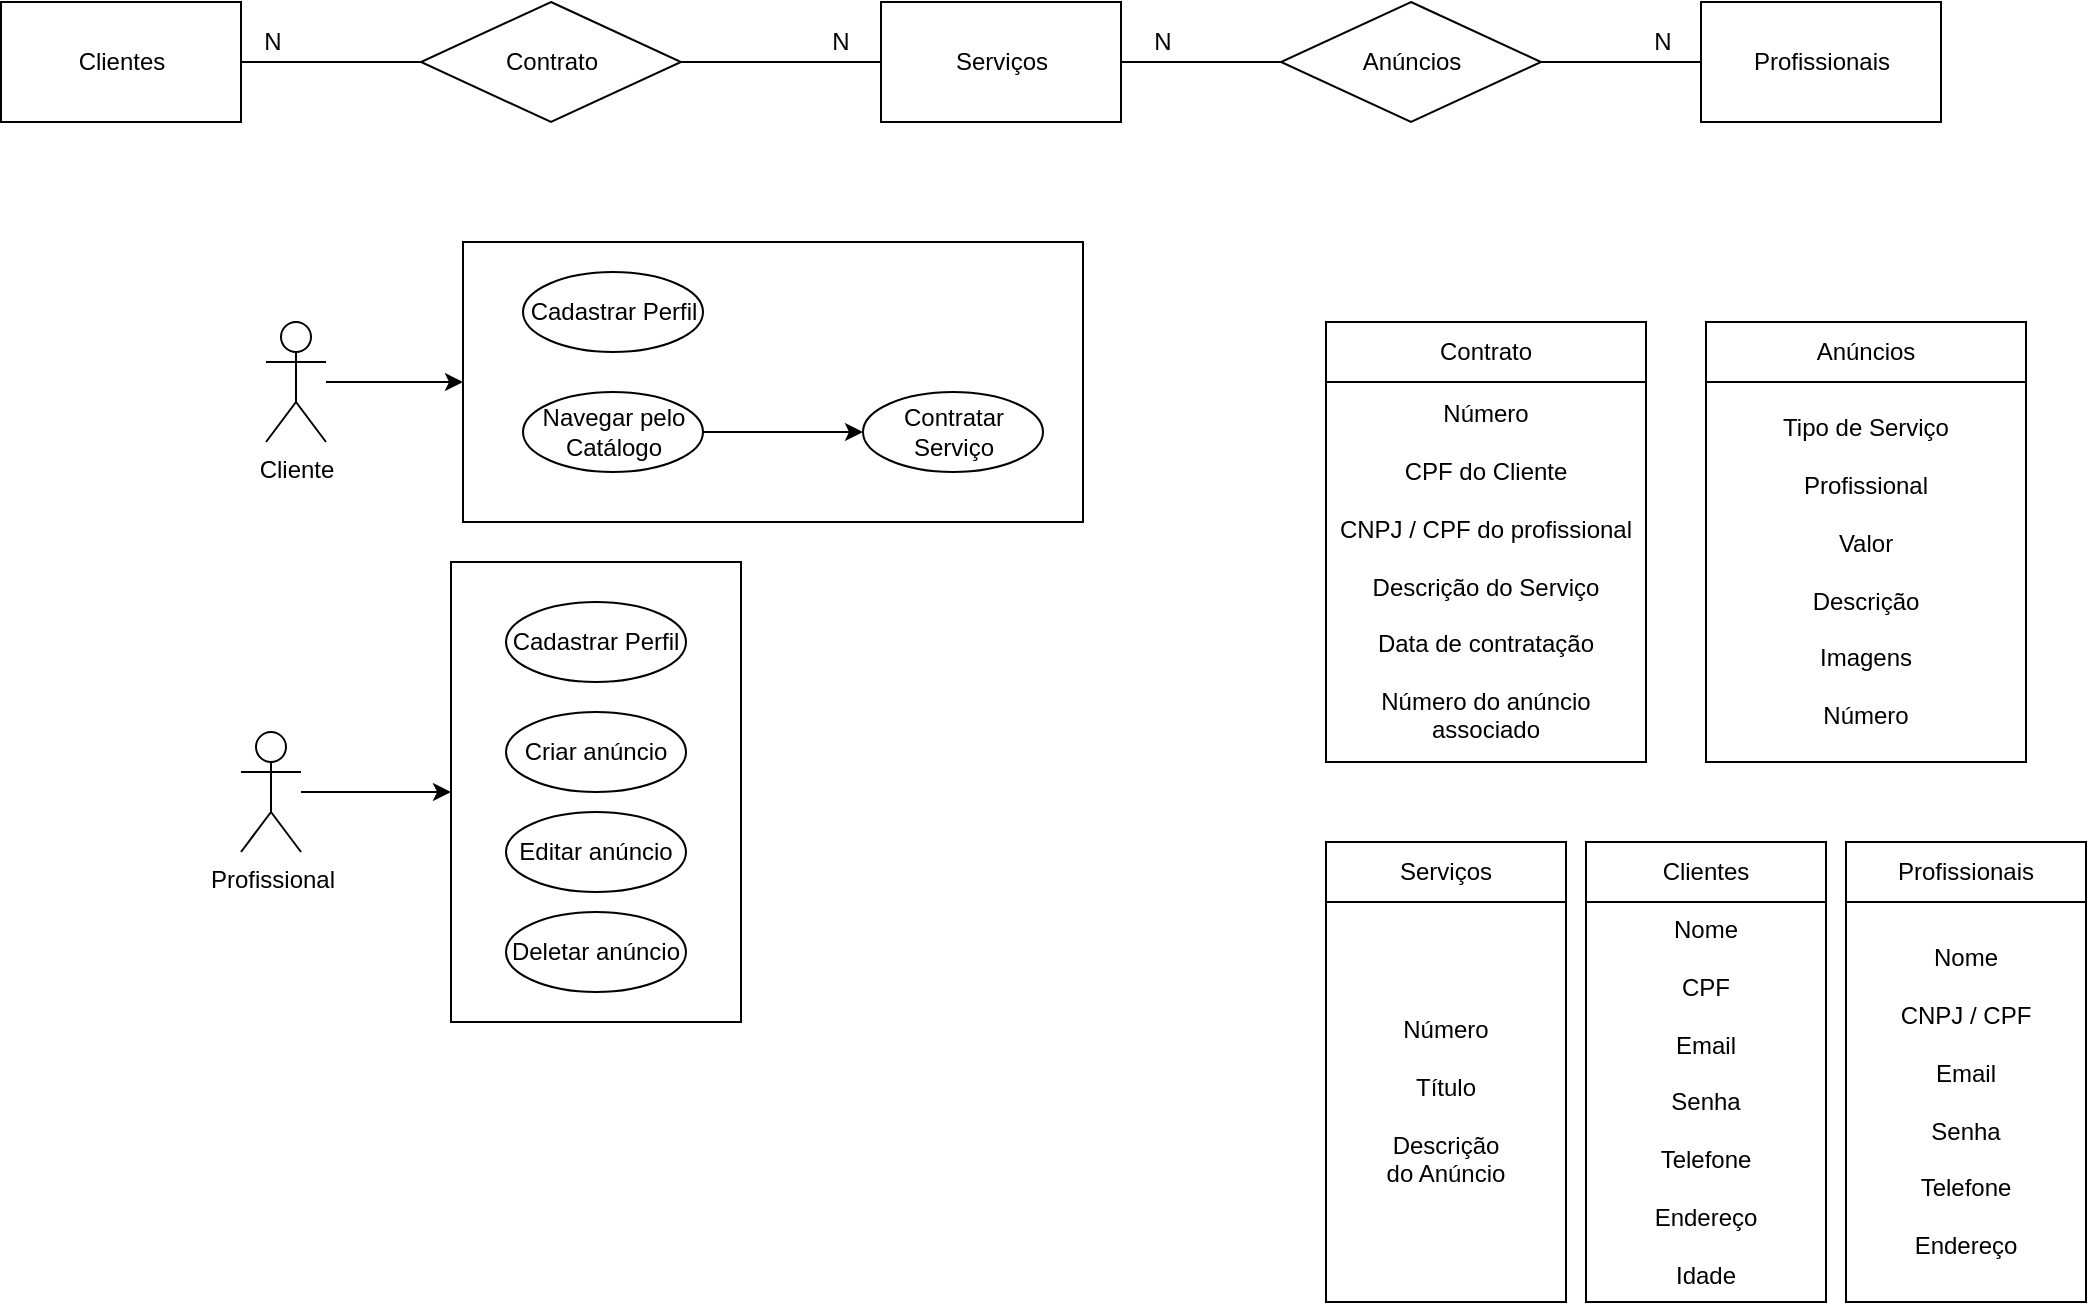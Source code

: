 <mxfile version="14.6.6" type="github">
  <diagram id="R2lEEEUBdFMjLlhIrx00" name="Page-1">
    <mxGraphModel dx="1310" dy="937" grid="1" gridSize="10" guides="1" tooltips="1" connect="1" arrows="1" fold="1" page="1" pageScale="1" pageWidth="850" pageHeight="1100" math="0" shadow="0" extFonts="Permanent Marker^https://fonts.googleapis.com/css?family=Permanent+Marker">
      <root>
        <mxCell id="0" />
        <mxCell id="1" parent="0" />
        <mxCell id="p4ERvbXsHTG7cm4Axw8z-1" value="Serviços" style="rounded=0;whiteSpace=wrap;html=1;" parent="1" vertex="1">
          <mxGeometry x="607.5" y="300" width="120" height="60" as="geometry" />
        </mxCell>
        <mxCell id="p4ERvbXsHTG7cm4Axw8z-2" value="Profissionais" style="rounded=0;whiteSpace=wrap;html=1;" parent="1" vertex="1">
          <mxGeometry x="1017.5" y="300" width="120" height="60" as="geometry" />
        </mxCell>
        <mxCell id="p4ERvbXsHTG7cm4Axw8z-4" value="" style="endArrow=none;html=1;exitX=1;exitY=0.5;exitDx=0;exitDy=0;entryX=0;entryY=0.5;entryDx=0;entryDy=0;" parent="1" source="p4ERvbXsHTG7cm4Axw8z-1" target="p4ERvbXsHTG7cm4Axw8z-5" edge="1">
          <mxGeometry width="50" height="50" relative="1" as="geometry">
            <mxPoint x="767.5" y="410" as="sourcePoint" />
            <mxPoint x="817.5" y="360" as="targetPoint" />
          </mxGeometry>
        </mxCell>
        <mxCell id="p4ERvbXsHTG7cm4Axw8z-5" value="Anúncios" style="rhombus;whiteSpace=wrap;html=1;" parent="1" vertex="1">
          <mxGeometry x="807.5" y="300" width="130" height="60" as="geometry" />
        </mxCell>
        <mxCell id="p4ERvbXsHTG7cm4Axw8z-6" value="" style="endArrow=none;html=1;exitX=1;exitY=0.5;exitDx=0;exitDy=0;entryX=0;entryY=0.5;entryDx=0;entryDy=0;" parent="1" source="p4ERvbXsHTG7cm4Axw8z-5" target="p4ERvbXsHTG7cm4Axw8z-2" edge="1">
          <mxGeometry width="50" height="50" relative="1" as="geometry">
            <mxPoint x="977.5" y="329.5" as="sourcePoint" />
            <mxPoint x="1137.5" y="330" as="targetPoint" />
          </mxGeometry>
        </mxCell>
        <mxCell id="p4ERvbXsHTG7cm4Axw8z-7" value="N" style="text;html=1;align=center;verticalAlign=middle;resizable=0;points=[];autosize=1;strokeColor=none;" parent="1" vertex="1">
          <mxGeometry x="737.5" y="310" width="20" height="20" as="geometry" />
        </mxCell>
        <mxCell id="p4ERvbXsHTG7cm4Axw8z-8" value="N" style="text;html=1;align=center;verticalAlign=middle;resizable=0;points=[];autosize=1;strokeColor=none;" parent="1" vertex="1">
          <mxGeometry x="987.5" y="310" width="20" height="20" as="geometry" />
        </mxCell>
        <mxCell id="p4ERvbXsHTG7cm4Axw8z-21" value="" style="endArrow=none;html=1;exitX=1;exitY=0.5;exitDx=0;exitDy=0;entryX=0;entryY=0.5;entryDx=0;entryDy=0;" parent="1" source="p4ERvbXsHTG7cm4Axw8z-24" target="p4ERvbXsHTG7cm4Axw8z-22" edge="1">
          <mxGeometry width="50" height="50" relative="1" as="geometry">
            <mxPoint x="177.5" y="330" as="sourcePoint" />
            <mxPoint x="287.5" y="360" as="targetPoint" />
          </mxGeometry>
        </mxCell>
        <mxCell id="p4ERvbXsHTG7cm4Axw8z-22" value="Contrato" style="rhombus;whiteSpace=wrap;html=1;" parent="1" vertex="1">
          <mxGeometry x="377.5" y="300" width="130" height="60" as="geometry" />
        </mxCell>
        <mxCell id="p4ERvbXsHTG7cm4Axw8z-23" value="" style="endArrow=none;html=1;exitX=1;exitY=0.5;exitDx=0;exitDy=0;entryX=0;entryY=0.5;entryDx=0;entryDy=0;" parent="1" source="p4ERvbXsHTG7cm4Axw8z-22" target="p4ERvbXsHTG7cm4Axw8z-1" edge="1">
          <mxGeometry width="50" height="50" relative="1" as="geometry">
            <mxPoint x="447.5" y="329.5" as="sourcePoint" />
            <mxPoint x="517.5" y="330" as="targetPoint" />
          </mxGeometry>
        </mxCell>
        <mxCell id="p4ERvbXsHTG7cm4Axw8z-24" value="Clientes" style="rounded=0;whiteSpace=wrap;html=1;" parent="1" vertex="1">
          <mxGeometry x="167.5" y="300" width="120" height="60" as="geometry" />
        </mxCell>
        <mxCell id="p4ERvbXsHTG7cm4Axw8z-25" value="N" style="text;html=1;align=center;verticalAlign=middle;resizable=0;points=[];autosize=1;strokeColor=none;" parent="1" vertex="1">
          <mxGeometry x="576.5" y="310" width="20" height="20" as="geometry" />
        </mxCell>
        <mxCell id="p4ERvbXsHTG7cm4Axw8z-26" value="N" style="text;html=1;align=center;verticalAlign=middle;resizable=0;points=[];autosize=1;strokeColor=none;" parent="1" vertex="1">
          <mxGeometry x="292.5" y="310" width="20" height="20" as="geometry" />
        </mxCell>
        <mxCell id="XRZznrKzAOSAzf4vZoPy-2" value="Clientes" style="rounded=0;whiteSpace=wrap;html=1;" vertex="1" parent="1">
          <mxGeometry x="960" y="720" width="120" height="30" as="geometry" />
        </mxCell>
        <mxCell id="XRZznrKzAOSAzf4vZoPy-3" style="edgeStyle=orthogonalEdgeStyle;rounded=0;orthogonalLoop=1;jettySize=auto;html=1;exitX=0.5;exitY=1;exitDx=0;exitDy=0;" edge="1" parent="1" source="XRZznrKzAOSAzf4vZoPy-2" target="XRZznrKzAOSAzf4vZoPy-2">
          <mxGeometry relative="1" as="geometry" />
        </mxCell>
        <mxCell id="XRZznrKzAOSAzf4vZoPy-4" value="Nome&lt;br&gt;&lt;br&gt;CPF&lt;br&gt;&lt;br&gt;Email&lt;br&gt;&lt;br&gt;Senha&lt;br&gt;&lt;br&gt;Telefone&lt;br&gt;&lt;br&gt;Endereço&lt;br&gt;&lt;br&gt;Idade" style="rounded=0;whiteSpace=wrap;html=1;" vertex="1" parent="1">
          <mxGeometry x="960" y="750" width="120" height="200" as="geometry" />
        </mxCell>
        <mxCell id="XRZznrKzAOSAzf4vZoPy-5" value="Profissionais" style="rounded=0;whiteSpace=wrap;html=1;" vertex="1" parent="1">
          <mxGeometry x="1090" y="720" width="120" height="30" as="geometry" />
        </mxCell>
        <mxCell id="XRZznrKzAOSAzf4vZoPy-6" value="Nome&lt;br&gt;&lt;br&gt;CNPJ / CPF&lt;br&gt;&lt;br&gt;Email&lt;br&gt;&lt;br&gt;Senha&lt;br&gt;&lt;br&gt;Telefone&lt;br&gt;&lt;br&gt;Endereço" style="rounded=0;whiteSpace=wrap;html=1;" vertex="1" parent="1">
          <mxGeometry x="1090" y="750" width="120" height="200" as="geometry" />
        </mxCell>
        <mxCell id="XRZznrKzAOSAzf4vZoPy-7" value="Serviços" style="rounded=0;whiteSpace=wrap;html=1;" vertex="1" parent="1">
          <mxGeometry x="830" y="720" width="120" height="30" as="geometry" />
        </mxCell>
        <mxCell id="XRZznrKzAOSAzf4vZoPy-8" style="edgeStyle=orthogonalEdgeStyle;rounded=0;orthogonalLoop=1;jettySize=auto;html=1;exitX=0.5;exitY=1;exitDx=0;exitDy=0;" edge="1" parent="1" source="XRZznrKzAOSAzf4vZoPy-7" target="XRZznrKzAOSAzf4vZoPy-7">
          <mxGeometry relative="1" as="geometry" />
        </mxCell>
        <mxCell id="XRZznrKzAOSAzf4vZoPy-9" value="Número&lt;br&gt;&lt;br&gt;Título&lt;br&gt;&lt;br&gt;Descrição &lt;br&gt;do Anúncio" style="rounded=0;whiteSpace=wrap;html=1;" vertex="1" parent="1">
          <mxGeometry x="830" y="750" width="120" height="200" as="geometry" />
        </mxCell>
        <mxCell id="XRZznrKzAOSAzf4vZoPy-16" value="" style="edgeStyle=orthogonalEdgeStyle;rounded=0;orthogonalLoop=1;jettySize=auto;html=1;" edge="1" parent="1" source="XRZznrKzAOSAzf4vZoPy-17" target="XRZznrKzAOSAzf4vZoPy-18">
          <mxGeometry relative="1" as="geometry" />
        </mxCell>
        <mxCell id="XRZznrKzAOSAzf4vZoPy-17" value="Profissional" style="shape=umlActor;verticalLabelPosition=bottom;verticalAlign=top;html=1;outlineConnect=0;" vertex="1" parent="1">
          <mxGeometry x="287.5" y="665" width="30" height="60" as="geometry" />
        </mxCell>
        <mxCell id="XRZznrKzAOSAzf4vZoPy-18" value="" style="rounded=0;whiteSpace=wrap;html=1;" vertex="1" parent="1">
          <mxGeometry x="392.5" y="580" width="145" height="230" as="geometry" />
        </mxCell>
        <mxCell id="XRZznrKzAOSAzf4vZoPy-19" value="Cadastrar Perfil" style="ellipse;whiteSpace=wrap;html=1;" vertex="1" parent="1">
          <mxGeometry x="420" y="600" width="90" height="40" as="geometry" />
        </mxCell>
        <mxCell id="XRZznrKzAOSAzf4vZoPy-20" value="Criar anúncio" style="ellipse;whiteSpace=wrap;html=1;" vertex="1" parent="1">
          <mxGeometry x="420" y="655" width="90" height="40" as="geometry" />
        </mxCell>
        <mxCell id="XRZznrKzAOSAzf4vZoPy-21" value="Deletar anúncio" style="ellipse;whiteSpace=wrap;html=1;" vertex="1" parent="1">
          <mxGeometry x="420" y="755" width="90" height="40" as="geometry" />
        </mxCell>
        <mxCell id="XRZznrKzAOSAzf4vZoPy-22" value="Editar anúncio" style="ellipse;whiteSpace=wrap;html=1;" vertex="1" parent="1">
          <mxGeometry x="420" y="705" width="90" height="40" as="geometry" />
        </mxCell>
        <mxCell id="XRZznrKzAOSAzf4vZoPy-23" value="" style="edgeStyle=orthogonalEdgeStyle;rounded=0;orthogonalLoop=1;jettySize=auto;html=1;" edge="1" parent="1" source="XRZznrKzAOSAzf4vZoPy-24" target="XRZznrKzAOSAzf4vZoPy-25">
          <mxGeometry relative="1" as="geometry" />
        </mxCell>
        <mxCell id="XRZznrKzAOSAzf4vZoPy-24" value="Cliente" style="shape=umlActor;verticalLabelPosition=bottom;verticalAlign=top;html=1;outlineConnect=0;" vertex="1" parent="1">
          <mxGeometry x="300" y="460" width="30" height="60" as="geometry" />
        </mxCell>
        <mxCell id="XRZznrKzAOSAzf4vZoPy-25" value="" style="rounded=0;whiteSpace=wrap;html=1;" vertex="1" parent="1">
          <mxGeometry x="398.5" y="420" width="310" height="140" as="geometry" />
        </mxCell>
        <mxCell id="XRZznrKzAOSAzf4vZoPy-26" value="Cadastrar Perfil" style="ellipse;whiteSpace=wrap;html=1;" vertex="1" parent="1">
          <mxGeometry x="428.5" y="435" width="90" height="40" as="geometry" />
        </mxCell>
        <mxCell id="XRZznrKzAOSAzf4vZoPy-27" value="" style="edgeStyle=orthogonalEdgeStyle;rounded=0;orthogonalLoop=1;jettySize=auto;html=1;" edge="1" parent="1" source="XRZznrKzAOSAzf4vZoPy-28" target="XRZznrKzAOSAzf4vZoPy-29">
          <mxGeometry relative="1" as="geometry" />
        </mxCell>
        <mxCell id="XRZznrKzAOSAzf4vZoPy-28" value="Navegar pelo Catálogo" style="ellipse;whiteSpace=wrap;html=1;" vertex="1" parent="1">
          <mxGeometry x="428.5" y="495" width="90" height="40" as="geometry" />
        </mxCell>
        <mxCell id="XRZznrKzAOSAzf4vZoPy-29" value="Contratar&lt;br&gt;Serviço" style="ellipse;whiteSpace=wrap;html=1;" vertex="1" parent="1">
          <mxGeometry x="598.5" y="495" width="90" height="40" as="geometry" />
        </mxCell>
        <mxCell id="XRZznrKzAOSAzf4vZoPy-44" style="edgeStyle=orthogonalEdgeStyle;rounded=0;orthogonalLoop=1;jettySize=auto;html=1;exitX=0.5;exitY=1;exitDx=0;exitDy=0;" edge="1" parent="1">
          <mxGeometry relative="1" as="geometry">
            <mxPoint x="1150" y="490" as="sourcePoint" />
            <mxPoint x="1150" y="490" as="targetPoint" />
          </mxGeometry>
        </mxCell>
        <mxCell id="XRZznrKzAOSAzf4vZoPy-45" value="Anúncios" style="rounded=0;whiteSpace=wrap;html=1;" vertex="1" parent="1">
          <mxGeometry x="1020" y="460" width="160" height="30" as="geometry" />
        </mxCell>
        <mxCell id="XRZznrKzAOSAzf4vZoPy-46" style="edgeStyle=orthogonalEdgeStyle;rounded=0;orthogonalLoop=1;jettySize=auto;html=1;exitX=0.5;exitY=1;exitDx=0;exitDy=0;" edge="1" parent="1" source="XRZznrKzAOSAzf4vZoPy-45" target="XRZznrKzAOSAzf4vZoPy-45">
          <mxGeometry relative="1" as="geometry" />
        </mxCell>
        <mxCell id="XRZznrKzAOSAzf4vZoPy-47" value="Tipo de Serviço&lt;br&gt;&lt;br&gt;Profissional&lt;br&gt;&lt;br&gt;Valor&lt;br&gt;&lt;br&gt;Descrição&lt;br&gt;&lt;br&gt;Imagens&lt;br&gt;&lt;br&gt;Número" style="rounded=0;whiteSpace=wrap;html=1;" vertex="1" parent="1">
          <mxGeometry x="1020" y="490" width="160" height="190" as="geometry" />
        </mxCell>
        <mxCell id="XRZznrKzAOSAzf4vZoPy-48" value="Contrato" style="rounded=0;whiteSpace=wrap;html=1;" vertex="1" parent="1">
          <mxGeometry x="830" y="460" width="160" height="30" as="geometry" />
        </mxCell>
        <mxCell id="XRZznrKzAOSAzf4vZoPy-49" value="Número&lt;br&gt;&lt;br&gt;CPF do Cliente&lt;br&gt;&lt;br&gt;CNPJ / CPF do profissional&lt;br&gt;&lt;br&gt;Descrição do Serviço&lt;br&gt;&lt;br&gt;Data de contratação&lt;br&gt;&lt;br&gt;Número do anúncio associado" style="rounded=0;whiteSpace=wrap;html=1;" vertex="1" parent="1">
          <mxGeometry x="830" y="490" width="160" height="190" as="geometry" />
        </mxCell>
      </root>
    </mxGraphModel>
  </diagram>
</mxfile>
